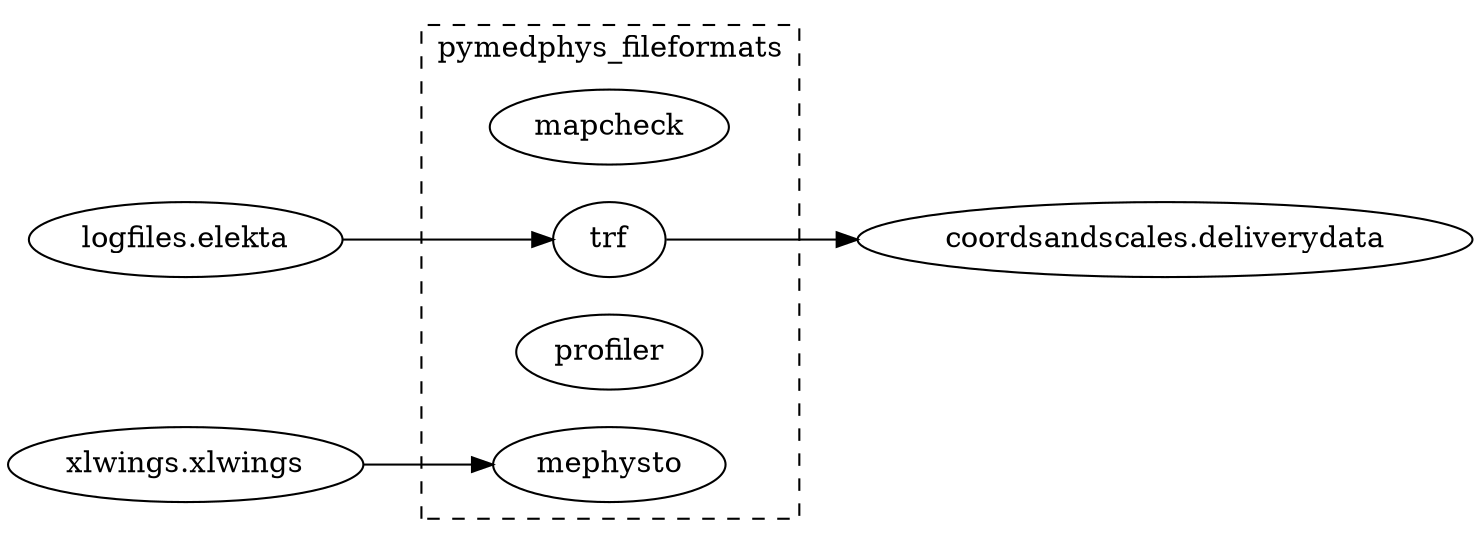
        strict digraph  {
            graph [ordering="out"];
            rankdir = LR;
            subgraph cluster_0 {
                "pymedphys_fileformats.mapcheck";
"pymedphys_fileformats.mephysto";
"pymedphys_fileformats.profiler";
"pymedphys_fileformats.trf";

                label = "pymedphys_fileformats";
                style = dashed;
                
            { rank = same; "pymedphys_fileformats.mapcheck"; "pymedphys_fileformats.mephysto"; "pymedphys_fileformats.profiler"; "pymedphys_fileformats.trf"; }
            
            }
            "pymedphys_coordsandscales.deliverydata" [label="coordsandscales.deliverydata"];
"pymedphys_fileformats.mapcheck" [label="mapcheck"];
"pymedphys_fileformats.mephysto" [label="mephysto"];
"pymedphys_fileformats.profiler" [label="profiler"];
"pymedphys_fileformats.trf" [label="trf"];
"pymedphys_logfiles.elekta" [label="logfiles.elekta"];
"pymedphys_xlwings.xlwings" [label="xlwings.xlwings"];

            { rank = same; "pymedphys_logfiles.elekta"; "pymedphys_xlwings.xlwings"; }
{ rank = same; "pymedphys_coordsandscales.deliverydata"; }

            "pymedphys_xlwings.xlwings" -> "pymedphys_fileformats.mephysto";
"pymedphys_fileformats.trf" -> "pymedphys_coordsandscales.deliverydata";
"pymedphys_logfiles.elekta" -> "pymedphys_fileformats.trf";

        }
    
